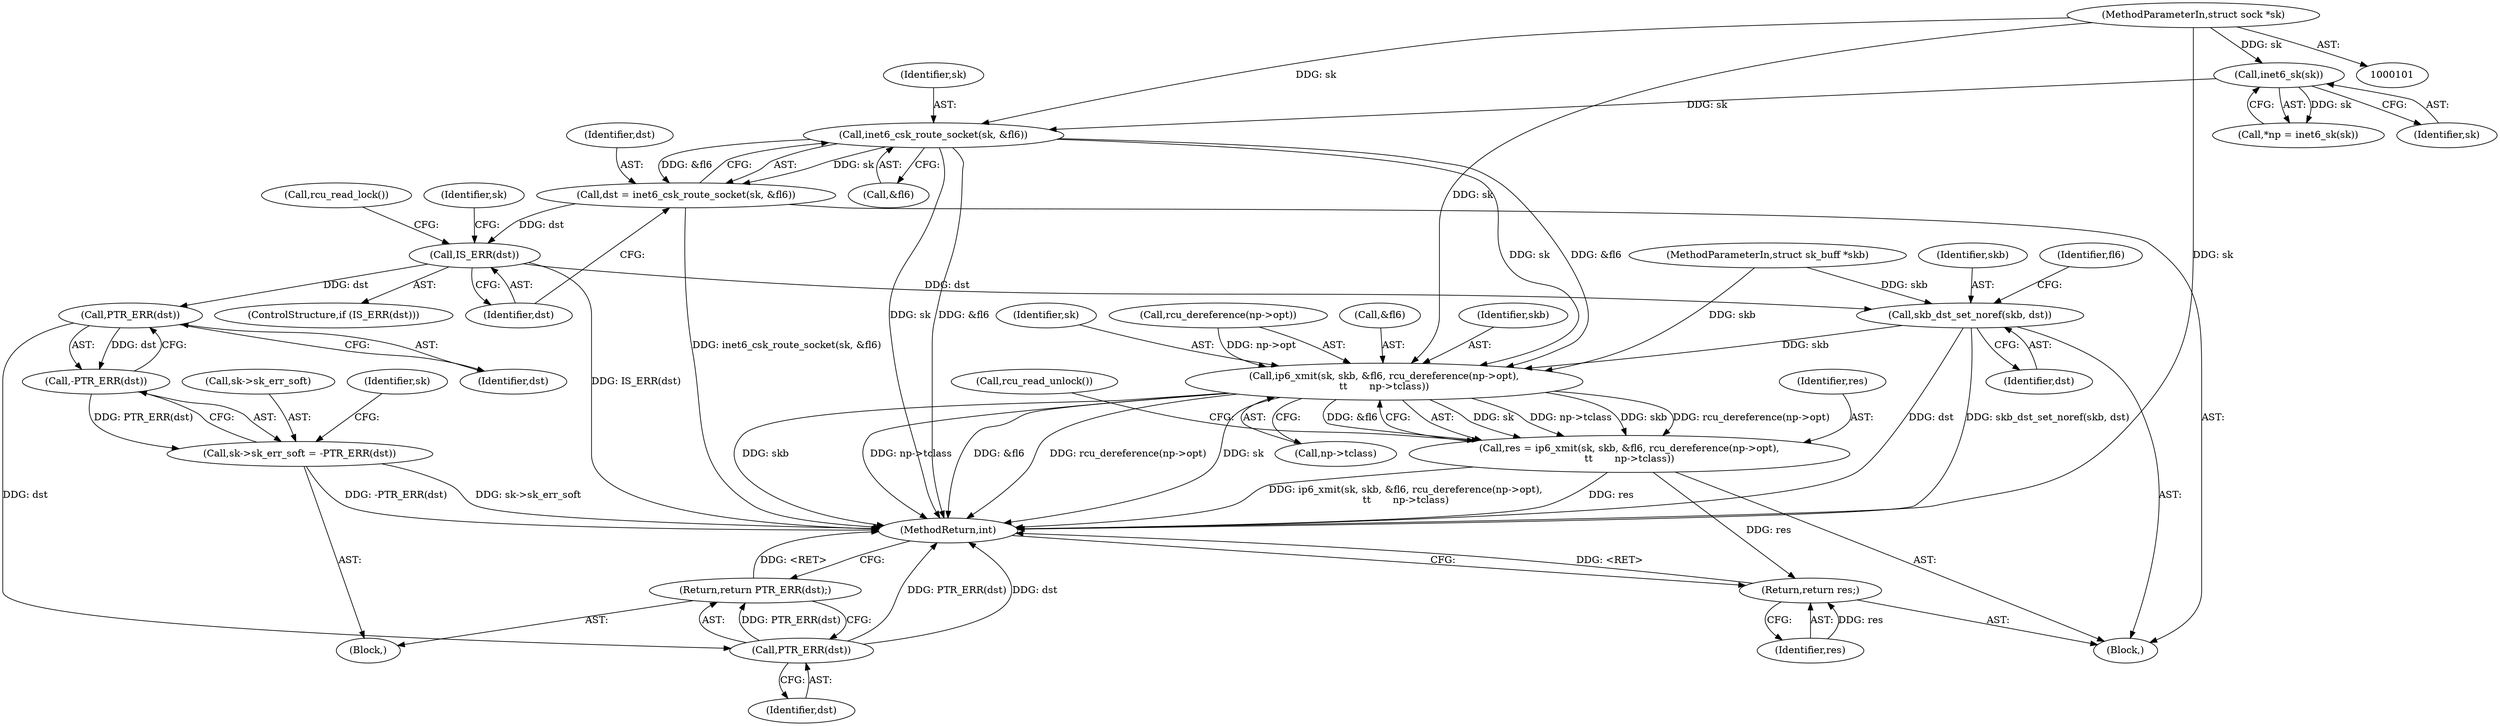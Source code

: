 digraph "0_linux_45f6fad84cc305103b28d73482b344d7f5b76f39_9@API" {
"1000116" [label="(Call,inet6_csk_route_socket(sk, &fl6))"];
"1000109" [label="(Call,inet6_sk(sk))"];
"1000102" [label="(MethodParameterIn,struct sock *sk)"];
"1000114" [label="(Call,dst = inet6_csk_route_socket(sk, &fl6))"];
"1000121" [label="(Call,IS_ERR(dst))"];
"1000129" [label="(Call,PTR_ERR(dst))"];
"1000128" [label="(Call,-PTR_ERR(dst))"];
"1000124" [label="(Call,sk->sk_err_soft = -PTR_ERR(dst))"];
"1000139" [label="(Call,PTR_ERR(dst))"];
"1000138" [label="(Return,return PTR_ERR(dst);)"];
"1000142" [label="(Call,skb_dst_set_noref(skb, dst))"];
"1000154" [label="(Call,ip6_xmit(sk, skb, &fl6, rcu_dereference(np->opt),\n\t\t       np->tclass))"];
"1000152" [label="(Call,res = ip6_xmit(sk, skb, &fl6, rcu_dereference(np->opt),\n\t\t       np->tclass))"];
"1000167" [label="(Return,return res;)"];
"1000116" [label="(Call,inet6_csk_route_socket(sk, &fl6))"];
"1000133" [label="(Identifier,sk)"];
"1000143" [label="(Identifier,skb)"];
"1000124" [label="(Call,sk->sk_err_soft = -PTR_ERR(dst))"];
"1000156" [label="(Identifier,skb)"];
"1000114" [label="(Call,dst = inet6_csk_route_socket(sk, &fl6))"];
"1000128" [label="(Call,-PTR_ERR(dst))"];
"1000168" [label="(Identifier,res)"];
"1000141" [label="(Call,rcu_read_lock())"];
"1000118" [label="(Call,&fl6)"];
"1000123" [label="(Block,)"];
"1000125" [label="(Call,sk->sk_err_soft)"];
"1000152" [label="(Call,res = ip6_xmit(sk, skb, &fl6, rcu_dereference(np->opt),\n\t\t       np->tclass))"];
"1000115" [label="(Identifier,dst)"];
"1000155" [label="(Identifier,sk)"];
"1000166" [label="(Call,rcu_read_unlock())"];
"1000159" [label="(Call,rcu_dereference(np->opt))"];
"1000120" [label="(ControlStructure,if (IS_ERR(dst)))"];
"1000142" [label="(Call,skb_dst_set_noref(skb, dst))"];
"1000110" [label="(Identifier,sk)"];
"1000105" [label="(Block,)"];
"1000140" [label="(Identifier,dst)"];
"1000129" [label="(Call,PTR_ERR(dst))"];
"1000138" [label="(Return,return PTR_ERR(dst);)"];
"1000157" [label="(Call,&fl6)"];
"1000126" [label="(Identifier,sk)"];
"1000130" [label="(Identifier,dst)"];
"1000144" [label="(Identifier,dst)"];
"1000117" [label="(Identifier,sk)"];
"1000107" [label="(Call,*np = inet6_sk(sk))"];
"1000103" [label="(MethodParameterIn,struct sk_buff *skb)"];
"1000121" [label="(Call,IS_ERR(dst))"];
"1000139" [label="(Call,PTR_ERR(dst))"];
"1000102" [label="(MethodParameterIn,struct sock *sk)"];
"1000163" [label="(Call,np->tclass)"];
"1000153" [label="(Identifier,res)"];
"1000109" [label="(Call,inet6_sk(sk))"];
"1000154" [label="(Call,ip6_xmit(sk, skb, &fl6, rcu_dereference(np->opt),\n\t\t       np->tclass))"];
"1000122" [label="(Identifier,dst)"];
"1000147" [label="(Identifier,fl6)"];
"1000167" [label="(Return,return res;)"];
"1000169" [label="(MethodReturn,int)"];
"1000116" -> "1000114"  [label="AST: "];
"1000116" -> "1000118"  [label="CFG: "];
"1000117" -> "1000116"  [label="AST: "];
"1000118" -> "1000116"  [label="AST: "];
"1000114" -> "1000116"  [label="CFG: "];
"1000116" -> "1000169"  [label="DDG: &fl6"];
"1000116" -> "1000169"  [label="DDG: sk"];
"1000116" -> "1000114"  [label="DDG: sk"];
"1000116" -> "1000114"  [label="DDG: &fl6"];
"1000109" -> "1000116"  [label="DDG: sk"];
"1000102" -> "1000116"  [label="DDG: sk"];
"1000116" -> "1000154"  [label="DDG: sk"];
"1000116" -> "1000154"  [label="DDG: &fl6"];
"1000109" -> "1000107"  [label="AST: "];
"1000109" -> "1000110"  [label="CFG: "];
"1000110" -> "1000109"  [label="AST: "];
"1000107" -> "1000109"  [label="CFG: "];
"1000109" -> "1000107"  [label="DDG: sk"];
"1000102" -> "1000109"  [label="DDG: sk"];
"1000102" -> "1000101"  [label="AST: "];
"1000102" -> "1000169"  [label="DDG: sk"];
"1000102" -> "1000154"  [label="DDG: sk"];
"1000114" -> "1000105"  [label="AST: "];
"1000115" -> "1000114"  [label="AST: "];
"1000122" -> "1000114"  [label="CFG: "];
"1000114" -> "1000169"  [label="DDG: inet6_csk_route_socket(sk, &fl6)"];
"1000114" -> "1000121"  [label="DDG: dst"];
"1000121" -> "1000120"  [label="AST: "];
"1000121" -> "1000122"  [label="CFG: "];
"1000122" -> "1000121"  [label="AST: "];
"1000126" -> "1000121"  [label="CFG: "];
"1000141" -> "1000121"  [label="CFG: "];
"1000121" -> "1000169"  [label="DDG: IS_ERR(dst)"];
"1000121" -> "1000129"  [label="DDG: dst"];
"1000121" -> "1000142"  [label="DDG: dst"];
"1000129" -> "1000128"  [label="AST: "];
"1000129" -> "1000130"  [label="CFG: "];
"1000130" -> "1000129"  [label="AST: "];
"1000128" -> "1000129"  [label="CFG: "];
"1000129" -> "1000128"  [label="DDG: dst"];
"1000129" -> "1000139"  [label="DDG: dst"];
"1000128" -> "1000124"  [label="AST: "];
"1000124" -> "1000128"  [label="CFG: "];
"1000128" -> "1000124"  [label="DDG: PTR_ERR(dst)"];
"1000124" -> "1000123"  [label="AST: "];
"1000125" -> "1000124"  [label="AST: "];
"1000133" -> "1000124"  [label="CFG: "];
"1000124" -> "1000169"  [label="DDG: sk->sk_err_soft"];
"1000124" -> "1000169"  [label="DDG: -PTR_ERR(dst)"];
"1000139" -> "1000138"  [label="AST: "];
"1000139" -> "1000140"  [label="CFG: "];
"1000140" -> "1000139"  [label="AST: "];
"1000138" -> "1000139"  [label="CFG: "];
"1000139" -> "1000169"  [label="DDG: PTR_ERR(dst)"];
"1000139" -> "1000169"  [label="DDG: dst"];
"1000139" -> "1000138"  [label="DDG: PTR_ERR(dst)"];
"1000138" -> "1000123"  [label="AST: "];
"1000169" -> "1000138"  [label="CFG: "];
"1000138" -> "1000169"  [label="DDG: <RET>"];
"1000142" -> "1000105"  [label="AST: "];
"1000142" -> "1000144"  [label="CFG: "];
"1000143" -> "1000142"  [label="AST: "];
"1000144" -> "1000142"  [label="AST: "];
"1000147" -> "1000142"  [label="CFG: "];
"1000142" -> "1000169"  [label="DDG: skb_dst_set_noref(skb, dst)"];
"1000142" -> "1000169"  [label="DDG: dst"];
"1000103" -> "1000142"  [label="DDG: skb"];
"1000142" -> "1000154"  [label="DDG: skb"];
"1000154" -> "1000152"  [label="AST: "];
"1000154" -> "1000163"  [label="CFG: "];
"1000155" -> "1000154"  [label="AST: "];
"1000156" -> "1000154"  [label="AST: "];
"1000157" -> "1000154"  [label="AST: "];
"1000159" -> "1000154"  [label="AST: "];
"1000163" -> "1000154"  [label="AST: "];
"1000152" -> "1000154"  [label="CFG: "];
"1000154" -> "1000169"  [label="DDG: &fl6"];
"1000154" -> "1000169"  [label="DDG: rcu_dereference(np->opt)"];
"1000154" -> "1000169"  [label="DDG: sk"];
"1000154" -> "1000169"  [label="DDG: skb"];
"1000154" -> "1000169"  [label="DDG: np->tclass"];
"1000154" -> "1000152"  [label="DDG: sk"];
"1000154" -> "1000152"  [label="DDG: np->tclass"];
"1000154" -> "1000152"  [label="DDG: skb"];
"1000154" -> "1000152"  [label="DDG: rcu_dereference(np->opt)"];
"1000154" -> "1000152"  [label="DDG: &fl6"];
"1000103" -> "1000154"  [label="DDG: skb"];
"1000159" -> "1000154"  [label="DDG: np->opt"];
"1000152" -> "1000105"  [label="AST: "];
"1000153" -> "1000152"  [label="AST: "];
"1000166" -> "1000152"  [label="CFG: "];
"1000152" -> "1000169"  [label="DDG: res"];
"1000152" -> "1000169"  [label="DDG: ip6_xmit(sk, skb, &fl6, rcu_dereference(np->opt),\n\t\t       np->tclass)"];
"1000152" -> "1000167"  [label="DDG: res"];
"1000167" -> "1000105"  [label="AST: "];
"1000167" -> "1000168"  [label="CFG: "];
"1000168" -> "1000167"  [label="AST: "];
"1000169" -> "1000167"  [label="CFG: "];
"1000167" -> "1000169"  [label="DDG: <RET>"];
"1000168" -> "1000167"  [label="DDG: res"];
}
